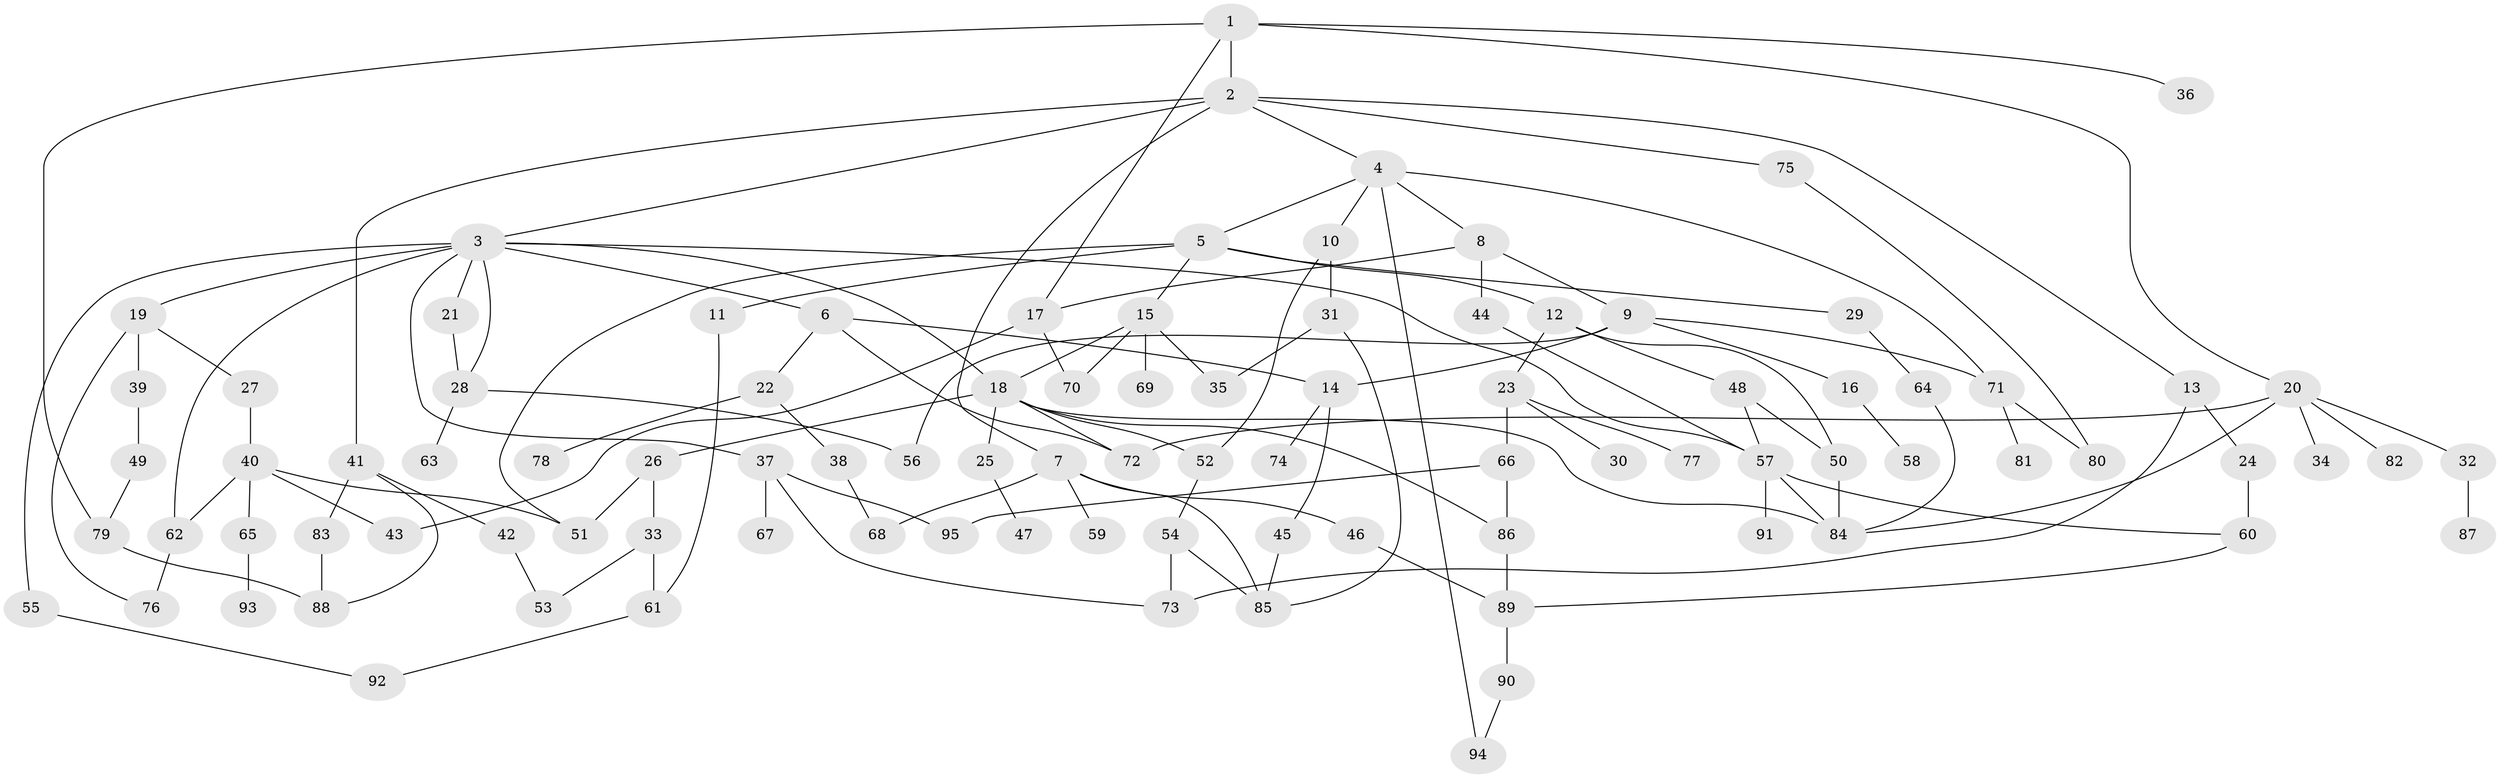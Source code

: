 // coarse degree distribution, {11: 0.034482758620689655, 7: 0.034482758620689655, 3: 0.10344827586206896, 5: 0.10344827586206896, 4: 0.2413793103448276, 9: 0.034482758620689655, 2: 0.3103448275862069, 1: 0.10344827586206896, 12: 0.034482758620689655}
// Generated by graph-tools (version 1.1) at 2025/36/03/04/25 23:36:11]
// undirected, 95 vertices, 136 edges
graph export_dot {
  node [color=gray90,style=filled];
  1;
  2;
  3;
  4;
  5;
  6;
  7;
  8;
  9;
  10;
  11;
  12;
  13;
  14;
  15;
  16;
  17;
  18;
  19;
  20;
  21;
  22;
  23;
  24;
  25;
  26;
  27;
  28;
  29;
  30;
  31;
  32;
  33;
  34;
  35;
  36;
  37;
  38;
  39;
  40;
  41;
  42;
  43;
  44;
  45;
  46;
  47;
  48;
  49;
  50;
  51;
  52;
  53;
  54;
  55;
  56;
  57;
  58;
  59;
  60;
  61;
  62;
  63;
  64;
  65;
  66;
  67;
  68;
  69;
  70;
  71;
  72;
  73;
  74;
  75;
  76;
  77;
  78;
  79;
  80;
  81;
  82;
  83;
  84;
  85;
  86;
  87;
  88;
  89;
  90;
  91;
  92;
  93;
  94;
  95;
  1 -- 2;
  1 -- 17;
  1 -- 20;
  1 -- 36;
  1 -- 79;
  2 -- 3;
  2 -- 4;
  2 -- 7;
  2 -- 13;
  2 -- 41;
  2 -- 75;
  3 -- 6;
  3 -- 18;
  3 -- 19;
  3 -- 21;
  3 -- 28;
  3 -- 37;
  3 -- 55;
  3 -- 57;
  3 -- 62;
  4 -- 5;
  4 -- 8;
  4 -- 10;
  4 -- 71;
  4 -- 94;
  5 -- 11;
  5 -- 12;
  5 -- 15;
  5 -- 29;
  5 -- 51;
  6 -- 22;
  6 -- 72;
  6 -- 14;
  7 -- 46;
  7 -- 59;
  7 -- 68;
  7 -- 85;
  8 -- 9;
  8 -- 44;
  8 -- 17;
  9 -- 14;
  9 -- 16;
  9 -- 56;
  9 -- 71;
  10 -- 31;
  10 -- 52;
  11 -- 61;
  12 -- 23;
  12 -- 48;
  12 -- 50;
  13 -- 24;
  13 -- 73;
  14 -- 45;
  14 -- 74;
  15 -- 35;
  15 -- 69;
  15 -- 70;
  15 -- 18;
  16 -- 58;
  17 -- 43;
  17 -- 70;
  18 -- 25;
  18 -- 26;
  18 -- 86;
  18 -- 72;
  18 -- 52;
  18 -- 84;
  19 -- 27;
  19 -- 39;
  19 -- 76;
  20 -- 32;
  20 -- 34;
  20 -- 82;
  20 -- 84;
  20 -- 72;
  21 -- 28;
  22 -- 38;
  22 -- 78;
  23 -- 30;
  23 -- 66;
  23 -- 77;
  24 -- 60;
  25 -- 47;
  26 -- 33;
  26 -- 51;
  27 -- 40;
  28 -- 63;
  28 -- 56;
  29 -- 64;
  31 -- 35;
  31 -- 85;
  32 -- 87;
  33 -- 53;
  33 -- 61;
  37 -- 67;
  37 -- 73;
  37 -- 95;
  38 -- 68;
  39 -- 49;
  40 -- 51;
  40 -- 62;
  40 -- 65;
  40 -- 43;
  41 -- 42;
  41 -- 83;
  41 -- 88;
  42 -- 53;
  44 -- 57;
  45 -- 85;
  46 -- 89;
  48 -- 50;
  48 -- 57;
  49 -- 79;
  50 -- 84;
  52 -- 54;
  54 -- 85;
  54 -- 73;
  55 -- 92;
  57 -- 60;
  57 -- 84;
  57 -- 91;
  60 -- 89;
  61 -- 92;
  62 -- 76;
  64 -- 84;
  65 -- 93;
  66 -- 86;
  66 -- 95;
  71 -- 81;
  71 -- 80;
  75 -- 80;
  79 -- 88;
  83 -- 88;
  86 -- 89;
  89 -- 90;
  90 -- 94;
}
